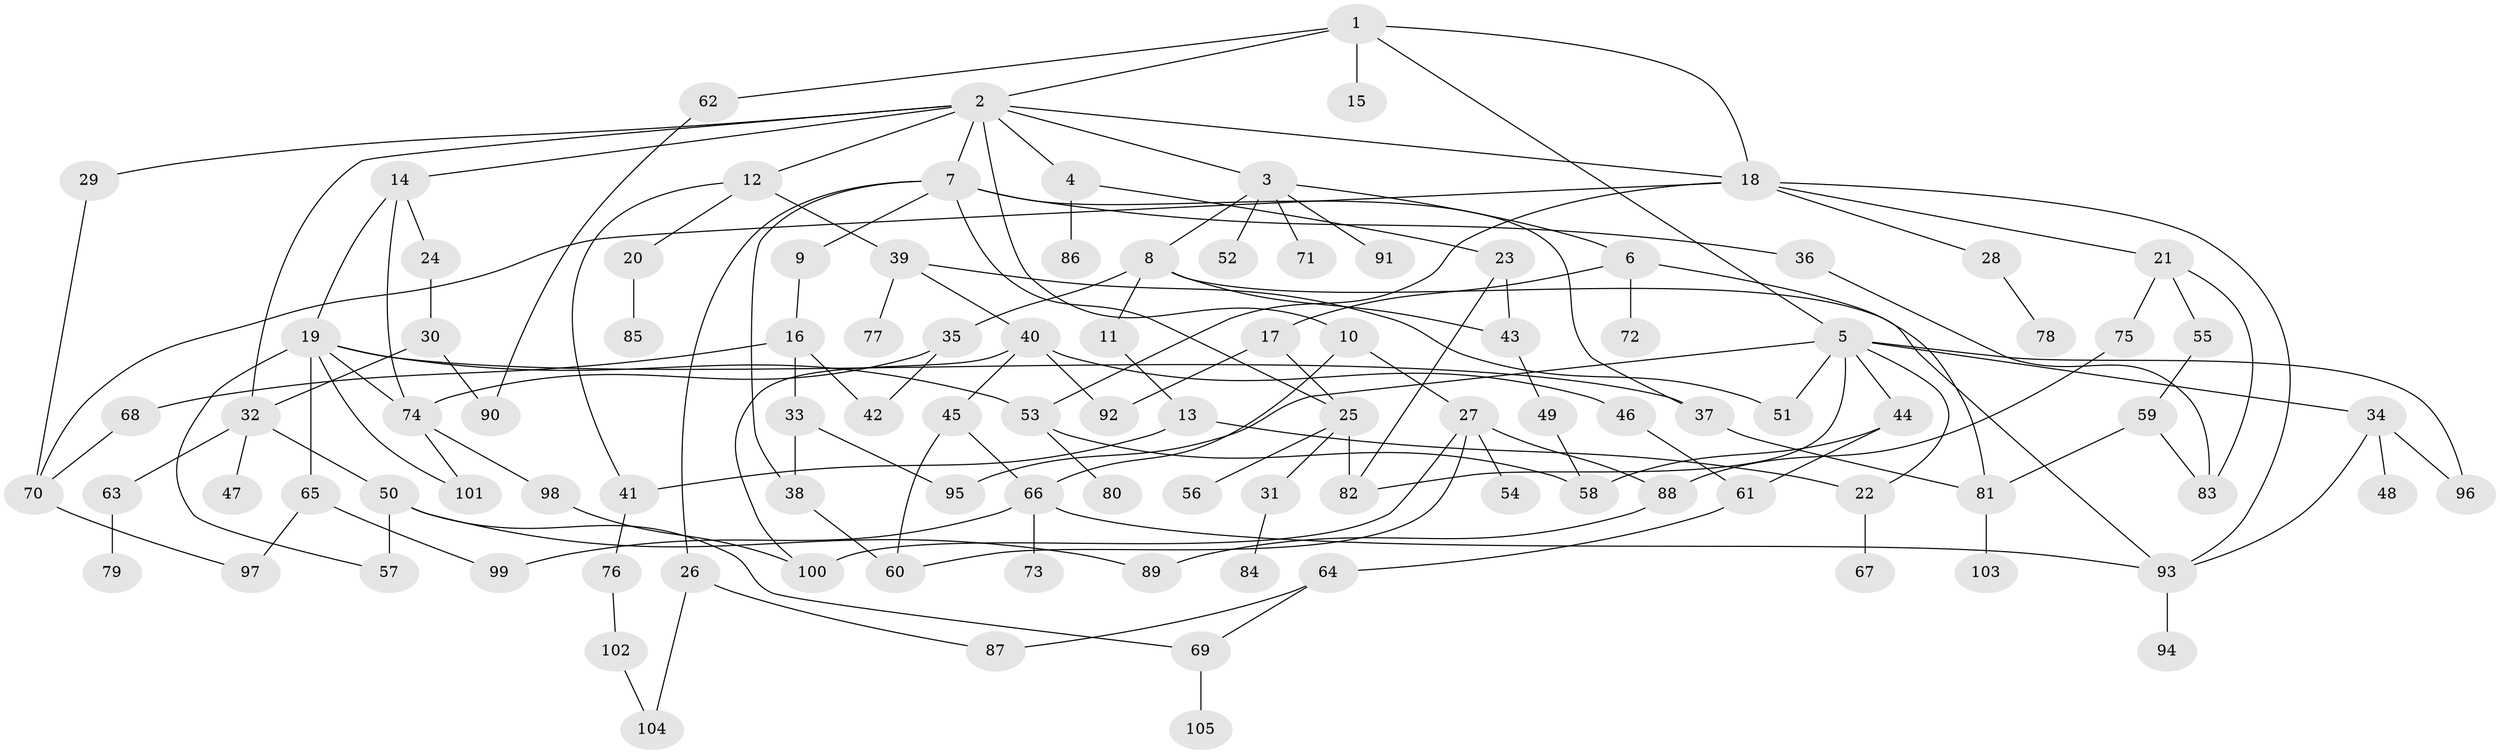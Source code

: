 // Generated by graph-tools (version 1.1) at 2025/25/03/09/25 03:25:32]
// undirected, 105 vertices, 149 edges
graph export_dot {
graph [start="1"]
  node [color=gray90,style=filled];
  1;
  2;
  3;
  4;
  5;
  6;
  7;
  8;
  9;
  10;
  11;
  12;
  13;
  14;
  15;
  16;
  17;
  18;
  19;
  20;
  21;
  22;
  23;
  24;
  25;
  26;
  27;
  28;
  29;
  30;
  31;
  32;
  33;
  34;
  35;
  36;
  37;
  38;
  39;
  40;
  41;
  42;
  43;
  44;
  45;
  46;
  47;
  48;
  49;
  50;
  51;
  52;
  53;
  54;
  55;
  56;
  57;
  58;
  59;
  60;
  61;
  62;
  63;
  64;
  65;
  66;
  67;
  68;
  69;
  70;
  71;
  72;
  73;
  74;
  75;
  76;
  77;
  78;
  79;
  80;
  81;
  82;
  83;
  84;
  85;
  86;
  87;
  88;
  89;
  90;
  91;
  92;
  93;
  94;
  95;
  96;
  97;
  98;
  99;
  100;
  101;
  102;
  103;
  104;
  105;
  1 -- 2;
  1 -- 5;
  1 -- 15;
  1 -- 18;
  1 -- 62;
  2 -- 3;
  2 -- 4;
  2 -- 7;
  2 -- 10;
  2 -- 12;
  2 -- 14;
  2 -- 29;
  2 -- 32;
  2 -- 18;
  3 -- 6;
  3 -- 8;
  3 -- 52;
  3 -- 71;
  3 -- 91;
  4 -- 23;
  4 -- 86;
  5 -- 34;
  5 -- 44;
  5 -- 51;
  5 -- 22;
  5 -- 82;
  5 -- 96;
  5 -- 95;
  6 -- 17;
  6 -- 72;
  6 -- 81;
  7 -- 9;
  7 -- 25;
  7 -- 26;
  7 -- 36;
  7 -- 38;
  7 -- 37;
  8 -- 11;
  8 -- 35;
  8 -- 43;
  8 -- 93;
  9 -- 16;
  10 -- 27;
  10 -- 66;
  11 -- 13;
  12 -- 20;
  12 -- 39;
  12 -- 41;
  13 -- 22;
  13 -- 41;
  14 -- 19;
  14 -- 24;
  14 -- 74;
  16 -- 33;
  16 -- 68;
  16 -- 42;
  17 -- 92;
  17 -- 25;
  18 -- 21;
  18 -- 28;
  18 -- 53;
  18 -- 93;
  18 -- 70;
  19 -- 37;
  19 -- 57;
  19 -- 65;
  19 -- 53;
  19 -- 101;
  19 -- 74;
  20 -- 85;
  21 -- 55;
  21 -- 75;
  21 -- 83;
  22 -- 67;
  23 -- 82;
  23 -- 43;
  24 -- 30;
  25 -- 31;
  25 -- 56;
  25 -- 82;
  26 -- 87;
  26 -- 104;
  27 -- 54;
  27 -- 100;
  27 -- 60;
  27 -- 88;
  28 -- 78;
  29 -- 70;
  30 -- 90;
  30 -- 32;
  31 -- 84;
  32 -- 47;
  32 -- 50;
  32 -- 63;
  33 -- 95;
  33 -- 38;
  34 -- 48;
  34 -- 96;
  34 -- 93;
  35 -- 42;
  35 -- 74;
  36 -- 83;
  37 -- 81;
  38 -- 60;
  39 -- 40;
  39 -- 77;
  39 -- 51;
  40 -- 45;
  40 -- 46;
  40 -- 100;
  40 -- 92;
  41 -- 76;
  43 -- 49;
  44 -- 58;
  44 -- 61;
  45 -- 60;
  45 -- 66;
  46 -- 61;
  49 -- 58;
  50 -- 89;
  50 -- 57;
  50 -- 69;
  53 -- 80;
  53 -- 58;
  55 -- 59;
  59 -- 81;
  59 -- 83;
  61 -- 64;
  62 -- 90;
  63 -- 79;
  64 -- 69;
  64 -- 87;
  65 -- 99;
  65 -- 97;
  66 -- 73;
  66 -- 99;
  66 -- 93;
  68 -- 70;
  69 -- 105;
  70 -- 97;
  74 -- 98;
  74 -- 101;
  75 -- 88;
  76 -- 102;
  81 -- 103;
  88 -- 89;
  93 -- 94;
  98 -- 100;
  102 -- 104;
}
